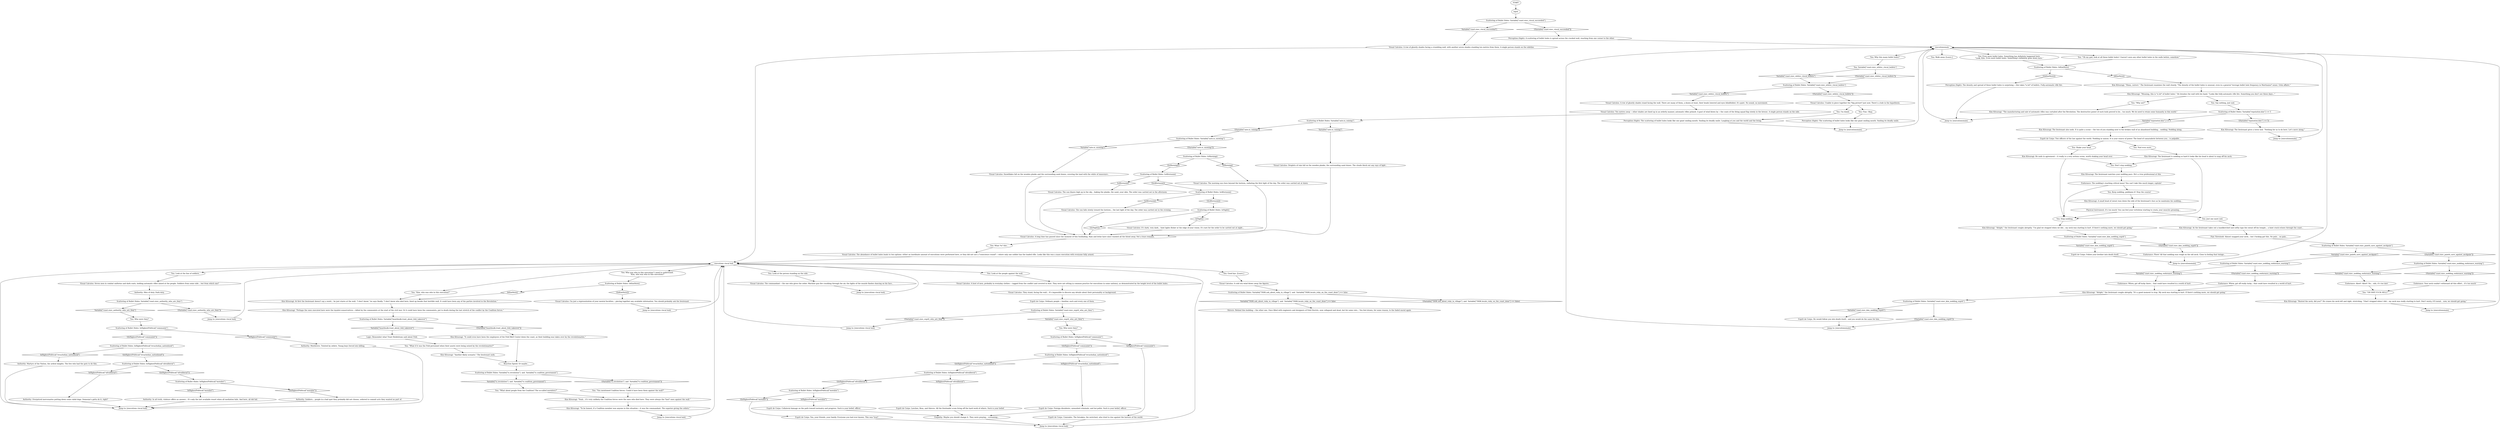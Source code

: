 # WESTCOAST / EXECUTIONS VISCAL
# An easy PERCEPTION check highlights a scattering of bullet holes in the wall. Pass a medium VISUAL CALCULUS and the interact appears as a ghostly mass execution perpetrated by dotted lines against a row of figures facing the wall. Either way, dialogue with the object has you and Lt Kitsuragi figure out it was an execution after the amphibious assault. You may relive it as an INLAND EMPIRE dream sequence later.
# ==================================================
digraph G {
	  0 [label="START"];
	  1 [label="input"];
	  2 [label="Scattering of Bullet Holes: IsHighestPolitical(\"revacholian_nationhood\")"];
	  3 [label="IsHighestPolitical(\"revacholian_nationhood\")", shape=diamond];
	  4 [label="!(IsHighestPolitical(\"revacholian_nationhood\"))", shape=diamond];
	  5 [label="Kim Kitsuragi: \"Hmm, correct.\" The lieutenant examines the wall closely. \"The density of the bullet holes is unusual, even in a general *average bullet hole frequency in Martinaise* sense. Grim affairs.\""];
	  6 [label="Kim Kitsuragi: The lieutenant gives a terse nod. \"Nothing for us to do here. Let's move along.\""];
	  7 [label="Scattering of Bullet Holes: Variable[\"coast.exec_kim_nodding_esprit\"]"];
	  8 [label="Variable[\"coast.exec_kim_nodding_esprit\"]", shape=diamond];
	  9 [label="!(Variable[\"coast.exec_kim_nodding_esprit\"])", shape=diamond];
	  10 [label="Endurance: Phew! All that nodding was rough on the old neck. Close to feeling that twinge..."];
	  11 [label="Kim Kitsuragi: The lieutenant matches your nodding pace. He's a true professional at this."];
	  12 [label="Jump to: [executions viscal hub]"];
	  13 [label="Esprit de Corps: You, your friends, your family. Everyone you had ever known. This was *you*."];
	  14 [label="Esprit de Corps: Leeches, fleas, and thieves. All the freeloader scum living off the hard work of others. Such is your belief."];
	  15 [label="You: Look at the people against the wall."];
	  16 [label="Esprit de Corps: Follow your brother into death itself."];
	  17 [label="Jump to: [executions viscal hub]"];
	  18 [label="Empathy: Maybe you should change it. They were praying... screaming..."];
	  19 [label="Visual Calculus: The commandant -- the one who gives the order. Machine gun fire crackling through the air, the lights of the muzzle flashes dancing on his face..."];
	  20 [label="Kim Kitsuragi: \"Meaning, this is *a lot* of bullet holes.\" He brushes the wall with his hand. \"Looks like fully-automatic rifle fire. Something you don't see these days...\""];
	  21 [label="Endurance: Abort! Abort! No... shit, it's too late!"];
	  22 [label="Endurance: Whew, got off really lucky... that could have resulted in a world of hurt."];
	  23 [label="Visual Calculus: The sun blazes high up in the sky... baking the planks, the sand, your skin. The order was carried out in the afternoon."];
	  24 [label="Authority: Soldiers... people in a bad spot they probably did not choose, ordered to commit acts they wanted no part of."];
	  25 [label="Logic: Remember what Trant Heidelstam said about Feld."];
	  26 [label="Visual Calculus: A long time has passed since the moment of this fusillading. Rain and brine have since washed all the blood away. Not a trace remains."];
	  27 [label="executions viscal hub"];
	  28 [label="Jump to: [executionsmain]"];
	  29 [label="Kim Kitsuragi: \"Another likely scenario.\" The lieutenant nods."];
	  30 [label="Jump to: [executionsmain]"];
	  31 [label="Scattering of Bullet Holes: IsMorning()"];
	  32 [label="IsMorning()", shape=diamond];
	  33 [label="!(IsMorning())", shape=diamond];
	  34 [label="Jump to: [executions viscal hub]"];
	  35 [label="You: I'm dumb."];
	  36 [label="You: Why this many bullet holes?"];
	  37 [label="You: Variable[\"coast.exec_whitec_viscal_bullets\"]"];
	  38 [label="Variable[\"coast.exec_whitec_viscal_bullets\"]", shape=diamond];
	  39 [label="!(Variable[\"coast.exec_whitec_viscal_bullets\"])", shape=diamond];
	  40 [label="Perception (Sight): The density and spread of these bullet holes is surprising -- this takes *a lot* of bullets. Fully-automatic rifle fire."];
	  41 [label="Visual Calculus: A row of ghostly shades facing a crumbling wall, with another seven shades standing ten metres from them. A single person stands on the sideline."];
	  42 [label="Physical Instrument: It's too much! You can feel your vertebrae starting to crack, your muscles groaning..."];
	  43 [label="Endurance: Whew, got off lucky there... that could have resulted in a world of hurt."];
	  44 [label="Jump to: [executionsmain]"];
	  45 [label="You: \"What if it was the Feld personnel when their assets were being seized by the revolutionaries?\""];
	  46 [label="Kim Kitsuragi: \"Perhaps the ones executed here were the loyalist-conservatives -- killed by the communists at the start of the civil war. Or it could have been the communists, put to death during the last stretch of the conflict by the Coalition forces.\""];
	  47 [label="Scattering of Bullet Holes: Variable[\"auto.is_raining\"]"];
	  48 [label="Variable[\"auto.is_raining\"]", shape=diamond];
	  49 [label="!(Variable[\"auto.is_raining\"])", shape=diamond];
	  50 [label="Perception (Sight): A scattering of bullet holes is spread across the cracked wall, reaching from one corner to the other."];
	  51 [label="executionsmain"];
	  52 [label="You: Who was who in this execution? I need to understand.\n\"Kim, who was who in this execution?\""];
	  53 [label="Scattering of Bullet Holes: Variable[\"reputation.kim\"] >= 5"];
	  54 [label="Variable[\"reputation.kim\"] >= 5", shape=diamond];
	  55 [label="!(Variable[\"reputation.kim\"] >= 5)", shape=diamond];
	  56 [label="Kim Kitsuragi: The lieutenant is nodding so hard it looks like his head is about to snap off his neck."];
	  57 [label="You: \"OH SHIT FUCK HELL!\""];
	  58 [label="Authority: In all truth, violence offers no answer... It's only the last available resort when all mediation fails. And here, all did fail."];
	  59 [label="You: Who were they?"];
	  60 [label="Esprit de Corps: Ordinary people -- familiar, each and every one of them."];
	  61 [label="You: \"Oh my god, look at all these bullet holes! I haven't seen any other bullet holes in the walls before, somehow.\""];
	  62 [label="Visual Calculus: Ten metres away -- other shades are lined up in an orderly manner, automatic rifles primed. A gust of wind blows by -- the coats of the firing squad flap slowly in the breeze. A single person stands on the side."];
	  63 [label="Esprit de Corps: Two officers of the law against the world. Nodding in unison. It is your source of power. The bond of camaraderie between you... is palpable..."];
	  64 [label="You: Don't stop nodding."];
	  65 [label="Esprit de Corps: He would follow you into death itself... and you would do the same for him."];
	  66 [label="Kim Kitsuragi: \"Alright,\" the lieutenant coughs abruptly. \"It's a good moment to stop. My neck was starting to hurt. If there's nothing more, we should get going.\""];
	  67 [label="Authority: Overpriced mercenaries putting down some rabid dogs. Someone's gotta do it, right?"];
	  68 [label="Scattering of Bullet Holes: IsHighestPolitical(\"communist\")"];
	  69 [label="IsHighestPolitical(\"communist\")", shape=diamond];
	  70 [label="!(IsHighestPolitical(\"communist\"))", shape=diamond];
	  71 [label="Jump to: [executions viscal hub]"];
	  72 [label="Scattering of Bullet Holes: Variable[\"TASK.ask_about_ruby_in_village\"]  and  Variable[\"TASK.locate_ruby_on_the_coast_done\"] == false"];
	  73 [label="Variable[\"TASK.ask_about_ruby_in_village\"]  and  Variable[\"TASK.locate_ruby_on_the_coast_done\"] == false", shape=diamond];
	  74 [label="!(Variable[\"TASK.ask_about_ruby_in_village\"]  and  Variable[\"TASK.locate_ruby_on_the_coast_done\"] == false)", shape=diamond];
	  75 [label="You: \"You mentioned Coalition forces. Could it have been them against the wall?\""];
	  76 [label="You: Walk away. [Leave.]"];
	  77 [label="Scattering of Bullet Holes: IsHighestPolitical(\"ultraliberal\")"];
	  78 [label="IsHighestPolitical(\"ultraliberal\")", shape=diamond];
	  79 [label="!(IsHighestPolitical(\"ultraliberal\"))", shape=diamond];
	  80 [label="You: Even more bullet holes. Something has definitely happened here.\n\"Look, Kim. Even more bullet holes. Something's definitely gone down here.\""];
	  81 [label="Visual Calculus: A host of men, probably in everyday clothes -- ragged from the conflict and covered in dust. They were not sitting (a common practice for executions in some nations), as demonstrated by the height level of the bullet holes."];
	  82 [label="You: \"Why not?\""];
	  83 [label="Jump to: [executionsmain]"];
	  84 [label="Perception (Sight): The scattering of bullet holes looks like one giant smiling mouth. Smiling its deadly smile."];
	  85 [label="You: Nod even more."];
	  86 [label="Kim Kitsuragi: He nods in agreement -- it really is a very serious scene, worth shaking your head over."];
	  87 [label="Scattering of Bullet Holes: Variable[\"coast.exec_whitec_viscal_bullets\"]"];
	  88 [label="Variable[\"coast.exec_whitec_viscal_bullets\"]", shape=diamond];
	  89 [label="!(Variable[\"coast.exec_whitec_viscal_bullets\"])", shape=diamond];
	  90 [label="Scattering of Bullet Holes: IsKimHere()"];
	  91 [label="IsKimHere()", shape=diamond];
	  92 [label="!(IsKimHere())", shape=diamond];
	  93 [label="Scattering of Bullet Holes: Variable[\"coast.exec_kim_nodding_esprit\"]"];
	  94 [label="Variable[\"coast.exec_kim_nodding_esprit\"]", shape=diamond];
	  95 [label="!(Variable[\"coast.exec_kim_nodding_esprit\"])", shape=diamond];
	  96 [label="Visual Calculus: The sun falls slowly toward the horizon... the last light of the day. The order was carried out in the evening."];
	  97 [label="Visual Calculus: Droplets of rain fall on the wooden planks, the surrounding sand dunes. The clouds block out any rays of light..."];
	  98 [label="Scattering of Bullet Holes: IsHighestPolitical(\"revacholian_nationhood\")"];
	  99 [label="IsHighestPolitical(\"revacholian_nationhood\")", shape=diamond];
	  100 [label="!(IsHighestPolitical(\"revacholian_nationhood\"))", shape=diamond];
	  101 [label="Reaction Speed: Or maybe..."];
	  103 [label="Esprit de Corps: Collateral damage on the path toward normalcy and progress. Such is your belief, officer."];
	  104 [label="You: \"What about people from the Coalition? The so-called moralists?\""];
	  105 [label="Jump to: [executions viscal hub]"];
	  106 [label="You: Shake your head."];
	  107 [label="Visual Calculus: It's dark, very dark... faint lights flicker at the edge of your vision. It's rare for the order to be carried out at night..."];
	  108 [label="Visual Calculus: A row of ghostly shades stand facing the wall. There are many of them, a dozen at least, their heads lowered and eyes blindfolded. It's quiet. No sound, no movement."];
	  109 [label="Visual Calculus: Unable to piece together the *big picture* just now. There's a hole in the hypothesis."];
	  110 [label="Scattering of Bullet Holes: IsHighestPolitical(\"moralist\")"];
	  111 [label="IsHighestPolitical(\"moralist\")", shape=diamond];
	  112 [label="!(IsHighestPolitical(\"moralist\"))", shape=diamond];
	  113 [label="Scattering of Bullet Holes: IsKimHere()"];
	  114 [label="IsKimHere()", shape=diamond];
	  115 [label="!(IsKimHere())", shape=diamond];
	  116 [label="Kim Kitsuragi: \"Yeah... it's very unlikely the Coalition forces were the ones who died here. They were always the *last* ones against the wall.\""];
	  117 [label="Visual Calculus: Seven men in combat uniforms and dark coats, holding automatic rifles aimed at the people. Soldiers from some side... but from which one?"];
	  118 [label="You: Keep nodding, goddamn it! Stay the course!"];
	  119 [label="Scattering of Bullet Holes: Variable[\"coast.exec_painth_save_against_neckpain\"]"];
	  120 [label="Variable[\"coast.exec_painth_save_against_neckpain\"]", shape=diamond];
	  121 [label="!(Variable[\"coast.exec_painth_save_against_neckpain\"])", shape=diamond];
	  122 [label="Kim Kitsuragi: \"The manufacturing and sale of automatic rifles was curtailed after the Revolution. The destructive power of such tools proved to be... too much. We do need to retain some humanity in this world.\""];
	  123 [label="Jump to: [executionsmain]"];
	  124 [label="Kim Kitsuragi: A small bead of sweat runs down the side of the lieutenant's face as he maintains his nodding..."];
	  125 [label="Kim Kitsuragi: \"Busted the neck, did you?\" He cranes his neck left and right, stretching. \"Glad I stopped when I did... my neck was really starting to hurt. Don't worry, it'll mend... now, we should get going.\""];
	  126 [label="Scattering of Bullet Holes: Variable[\"auto.is_snowing\"]"];
	  127 [label="Variable[\"auto.is_snowing\"]", shape=diamond];
	  128 [label="!(Variable[\"auto.is_snowing\"])", shape=diamond];
	  129 [label="You: Look at the person standing on the side."];
	  130 [label="Kim Kitsuragi: \"It could even have been the employees of the Feld R&D Center down the coast, as their building was taken over by the revolutionaries.\""];
	  131 [label="You: Fine. Okay."];
	  132 [label="Perception (Sight): The scattering of bullet holes looks like one giant smiling mouth. Smiling its deadly smile. Laughing at you and the world and the living."];
	  133 [label="Kim Kitsuragi: \"To be honest, if a Coalition member was anyone in this situation -- it was the commandant. The superior giving the orders.\""];
	  134 [label="Authority: Men of duty. Dark duty."];
	  135 [label="Scattering of Bullet Holes: IsHighestPolitical(\"moralist\")"];
	  136 [label="IsHighestPolitical(\"moralist\")", shape=diamond];
	  137 [label="!(IsHighestPolitical(\"moralist\"))", shape=diamond];
	  138 [label="Scattering of Bullet Holes: IsHighestPolitical(\"ultraliberal\")"];
	  139 [label="IsHighestPolitical(\"ultraliberal\")", shape=diamond];
	  140 [label="!(IsHighestPolitical(\"ultraliberal\"))", shape=diamond];
	  141 [label="Authority: Martyrs of the Nation, the ardent knights. The few who had the guts to do this."];
	  142 [label="Scattering of Bullet Holes: Variable[\"tc.revolution\"]  and  Variable[\"tc.coalition_government\"]"];
	  143 [label="Variable[\"tc.revolution\"]  and  Variable[\"tc.coalition_government\"]", shape=diamond];
	  144 [label="!(Variable[\"tc.revolution\"]  and  Variable[\"tc.coalition_government\"])", shape=diamond];
	  145 [label="Visual Calculus: I'm just a representation of your mental faculties... piecing together any available information. You should probably ask the lieutenant."];
	  146 [label="You: Good bye. [Leave.]"];
	  147 [label="You: \"Kim, who was who in this execution?\""];
	  148 [label="Endurance: The nodding's reaching critical mass! You can't take this much longer, captain!"];
	  149 [label="Pain Threshold: Almost snapped your neck... but I fucking got this. No pain... no pain..."];
	  150 [label="Visual Calculus: They stand, facing the wall... It's impossible to discern any details about their personality or background."];
	  151 [label="Scattering of Bullet Holes: Variable[\"coast.exec_authority_who_are_they\"]"];
	  152 [label="Variable[\"coast.exec_authority_who_are_they\"]", shape=diamond];
	  153 [label="!(Variable[\"coast.exec_authority_who_are_they\"])", shape=diamond];
	  154 [label="Kim Kitsuragi: At first the lieutenant doesn't say a word... he just stares at the wall. \"I don't know,\" he says finally. \"I don't know who died here, lined up beside that horrible wall. It could have been any of the parties involved in the Revolution.\""];
	  155 [label="Visual Calculus: A cold sea wind blows away the figures."];
	  156 [label="Kim Kitsuragi: \"Alright,\" the lieutenant coughs abruptly. \"I'm glad we stopped when we did... my neck was starting to hurt. If there's nothing more, we should get going.\""];
	  157 [label="Jump to: [executionsmain]"];
	  158 [label="Scattering of Bullet Holes: Variable[\"boardwalk.trant_about_feld_takeover\"]"];
	  159 [label="Variable[\"boardwalk.trant_about_feld_takeover\"]", shape=diamond];
	  160 [label="!(Variable[\"boardwalk.trant_about_feld_takeover\"])", shape=diamond];
	  161 [label="Scattering of Bullet Holes: Variable[\"coast.exec_esprit_who_are_they\"]"];
	  162 [label="Variable[\"coast.exec_esprit_who_are_they\"]", shape=diamond];
	  163 [label="!(Variable[\"coast.exec_esprit_who_are_they\"])", shape=diamond];
	  164 [label="Jump to: [executions viscal hub]"];
	  165 [label="Scattering of Bullet Holes: IsNight()"];
	  166 [label="IsNight()", shape=diamond];
	  167 [label="!(IsNight())", shape=diamond];
	  168 [label="You: Who were they?"];
	  169 [label="Authority: Murderers. Twisted by orders. Young boys forced into killing."];
	  170 [label="Shivers: Behind this building -- the other one. Once filled with engineers and designers of Feld Electric, now collapsed and dead, but for some rats... You feel drawn, for some reason, to the faded mural again."];
	  171 [label="Visual Calculus: The abundance of bullet holes leads to two options: either an inordinate amount of executions were performed here, or they did not use a *conscience round* -- where only one soldier has the loaded rifle. Looks like this was a mass execution with everyone fully armed."];
	  172 [label="You: Look at the line of soldiers."];
	  173 [label="Scattering of Bullet Holes: Variable[\"coast.exec_nodding_endurance_warning\"]"];
	  174 [label="Variable[\"coast.exec_nodding_endurance_warning\"]", shape=diamond];
	  175 [label="!(Variable[\"coast.exec_nodding_endurance_warning\"])", shape=diamond];
	  176 [label="Scattering of Bullet Holes: Variable[\"coast.exec_nodding_endurance_warning\"]"];
	  177 [label="Variable[\"coast.exec_nodding_endurance_warning\"]", shape=diamond];
	  178 [label="!(Variable[\"coast.exec_nodding_endurance_warning\"])", shape=diamond];
	  179 [label="Visual Calculus: The morning sun rises beyond the horizon, radiating the first light of the day. The order was carried out at dawn."];
	  180 [label="You: What *is* this..."];
	  181 [label="Scattering of Bullet Holes: Variable[\"coast.exec_viscal_succeeded\"]"];
	  182 [label="Variable[\"coast.exec_viscal_succeeded\"]", shape=diamond];
	  183 [label="!(Variable[\"coast.exec_viscal_succeeded\"])", shape=diamond];
	  184 [label="Kim Kitsuragi: The lieutenant also nods. It is quite a scene -- the two of you standing next to the broken wall of an abandoned building... nodding. Nodding along."];
	  185 [label="Kim Kitsuragi: As the lieutenant takes out a handkerchief and softly taps the sweat off his temple... a faint crack echoes through the coast..."];
	  186 [label="Scattering of Bullet Holes: IsAfternoon()"];
	  187 [label="IsAfternoon()", shape=diamond];
	  188 [label="!(IsAfternoon())", shape=diamond];
	  189 [label="Visual Calculus: Snowflakes fall on the wooden planks and the surrounding sand dunes, covering the land with the white of innocence..."];
	  190 [label="You: Say nothing, just nod."];
	  191 [label="Endurance: Your neck couldn't withstand all this effort... it's too much!"];
	  192 [label="You: Just one more nod."];
	  193 [label="Scattering of Bullet Holes: IsHighestPolitical(\"communist\")"];
	  194 [label="IsHighestPolitical(\"communist\")", shape=diamond];
	  195 [label="!(IsHighestPolitical(\"communist\"))", shape=diamond];
	  196 [label="Esprit de Corps: Comrades. The forsaken, the wretched, who tried to rise against the horrors of the world."];
	  197 [label="Esprit de Corps: Foreign dissidents, unwashed criminals, and hoi polloi. Such is your belief, officer."];
	  198 [label="Jump to: [executions viscal hub]"];
	  199 [label="You: Stop nodding."];
	  200 [label="Scattering of Bullet Holes: IsAfternoon()"];
	  201 [label="IsAfternoon()", shape=diamond];
	  202 [label="!(IsAfternoon())", shape=diamond];
	  0 -> 1
	  1 -> 181
	  2 -> 3
	  2 -> 4
	  3 -> 197
	  4 -> 77
	  5 -> 20
	  6 -> 123
	  7 -> 8
	  7 -> 9
	  8 -> 16
	  9 -> 10
	  10 -> 157
	  11 -> 148
	  12 -> 27
	  13 -> 198
	  14 -> 18
	  15 -> 81
	  16 -> 157
	  17 -> 27
	  18 -> 198
	  19 -> 17
	  20 -> 82
	  20 -> 190
	  21 -> 57
	  22 -> 66
	  23 -> 26
	  24 -> 71
	  25 -> 45
	  26 -> 180
	  27 -> 129
	  27 -> 172
	  27 -> 15
	  27 -> 146
	  27 -> 147
	  27 -> 52
	  28 -> 51
	  29 -> 101
	  30 -> 51
	  31 -> 32
	  31 -> 33
	  32 -> 179
	  33 -> 200
	  34 -> 27
	  35 -> 132
	  36 -> 37
	  37 -> 38
	  37 -> 39
	  38 -> 87
	  39 -> 87
	  40 -> 30
	  41 -> 27
	  42 -> 192
	  42 -> 199
	  43 -> 66
	  44 -> 51
	  45 -> 29
	  46 -> 158
	  47 -> 48
	  47 -> 49
	  48 -> 97
	  49 -> 126
	  50 -> 51
	  51 -> 80
	  51 -> 36
	  51 -> 61
	  51 -> 76
	  52 -> 90
	  53 -> 54
	  53 -> 55
	  54 -> 184
	  55 -> 6
	  56 -> 64
	  56 -> 199
	  57 -> 125
	  58 -> 71
	  59 -> 193
	  60 -> 161
	  61 -> 113
	  62 -> 47
	  63 -> 106
	  63 -> 85
	  64 -> 11
	  65 -> 44
	  66 -> 93
	  67 -> 71
	  68 -> 69
	  68 -> 70
	  69 -> 169
	  70 -> 98
	  71 -> 27
	  72 -> 73
	  72 -> 74
	  73 -> 170
	  75 -> 116
	  77 -> 78
	  77 -> 79
	  78 -> 14
	  79 -> 110
	  80 -> 113
	  81 -> 150
	  82 -> 122
	  83 -> 51
	  84 -> 28
	  85 -> 56
	  86 -> 64
	  86 -> 199
	  87 -> 88
	  87 -> 89
	  88 -> 108
	  89 -> 109
	  90 -> 91
	  90 -> 92
	  91 -> 154
	  92 -> 145
	  93 -> 94
	  93 -> 95
	  94 -> 65
	  95 -> 44
	  96 -> 26
	  97 -> 26
	  98 -> 99
	  98 -> 100
	  99 -> 141
	  100 -> 138
	  101 -> 142
	  103 -> 18
	  104 -> 116
	  105 -> 27
	  106 -> 86
	  107 -> 26
	  108 -> 62
	  109 -> 35
	  109 -> 131
	  110 -> 112
	  110 -> 111
	  111 -> 103
	  112 -> 13
	  113 -> 114
	  113 -> 115
	  114 -> 5
	  115 -> 40
	  116 -> 133
	  117 -> 134
	  118 -> 124
	  119 -> 120
	  119 -> 121
	  120 -> 176
	  121 -> 173
	  122 -> 30
	  123 -> 51
	  124 -> 42
	  125 -> 83
	  126 -> 128
	  126 -> 127
	  127 -> 189
	  128 -> 31
	  129 -> 19
	  130 -> 101
	  131 -> 84
	  132 -> 28
	  133 -> 12
	  134 -> 151
	  135 -> 136
	  135 -> 137
	  136 -> 58
	  137 -> 24
	  138 -> 139
	  138 -> 140
	  139 -> 67
	  140 -> 135
	  141 -> 71
	  142 -> 144
	  142 -> 143
	  143 -> 104
	  144 -> 75
	  145 -> 105
	  146 -> 155
	  147 -> 154
	  148 -> 118
	  148 -> 199
	  149 -> 119
	  150 -> 60
	  151 -> 152
	  151 -> 153
	  152 -> 168
	  153 -> 34
	  154 -> 46
	  155 -> 72
	  156 -> 7
	  157 -> 51
	  158 -> 160
	  158 -> 159
	  159 -> 25
	  160 -> 130
	  161 -> 162
	  161 -> 163
	  162 -> 59
	  163 -> 164
	  164 -> 27
	  165 -> 166
	  165 -> 167
	  166 -> 107
	  167 -> 26
	  168 -> 68
	  169 -> 71
	  171 -> 27
	  172 -> 117
	  173 -> 174
	  173 -> 175
	  174 -> 21
	  175 -> 191
	  176 -> 177
	  176 -> 178
	  177 -> 43
	  178 -> 22
	  179 -> 26
	  180 -> 171
	  181 -> 182
	  181 -> 183
	  182 -> 41
	  183 -> 50
	  184 -> 63
	  185 -> 149
	  186 -> 187
	  186 -> 188
	  187 -> 96
	  188 -> 165
	  189 -> 26
	  190 -> 53
	  191 -> 57
	  192 -> 185
	  193 -> 194
	  193 -> 195
	  194 -> 196
	  195 -> 2
	  196 -> 198
	  197 -> 18
	  198 -> 27
	  199 -> 156
	  200 -> 201
	  200 -> 202
	  201 -> 23
	  202 -> 186
}

